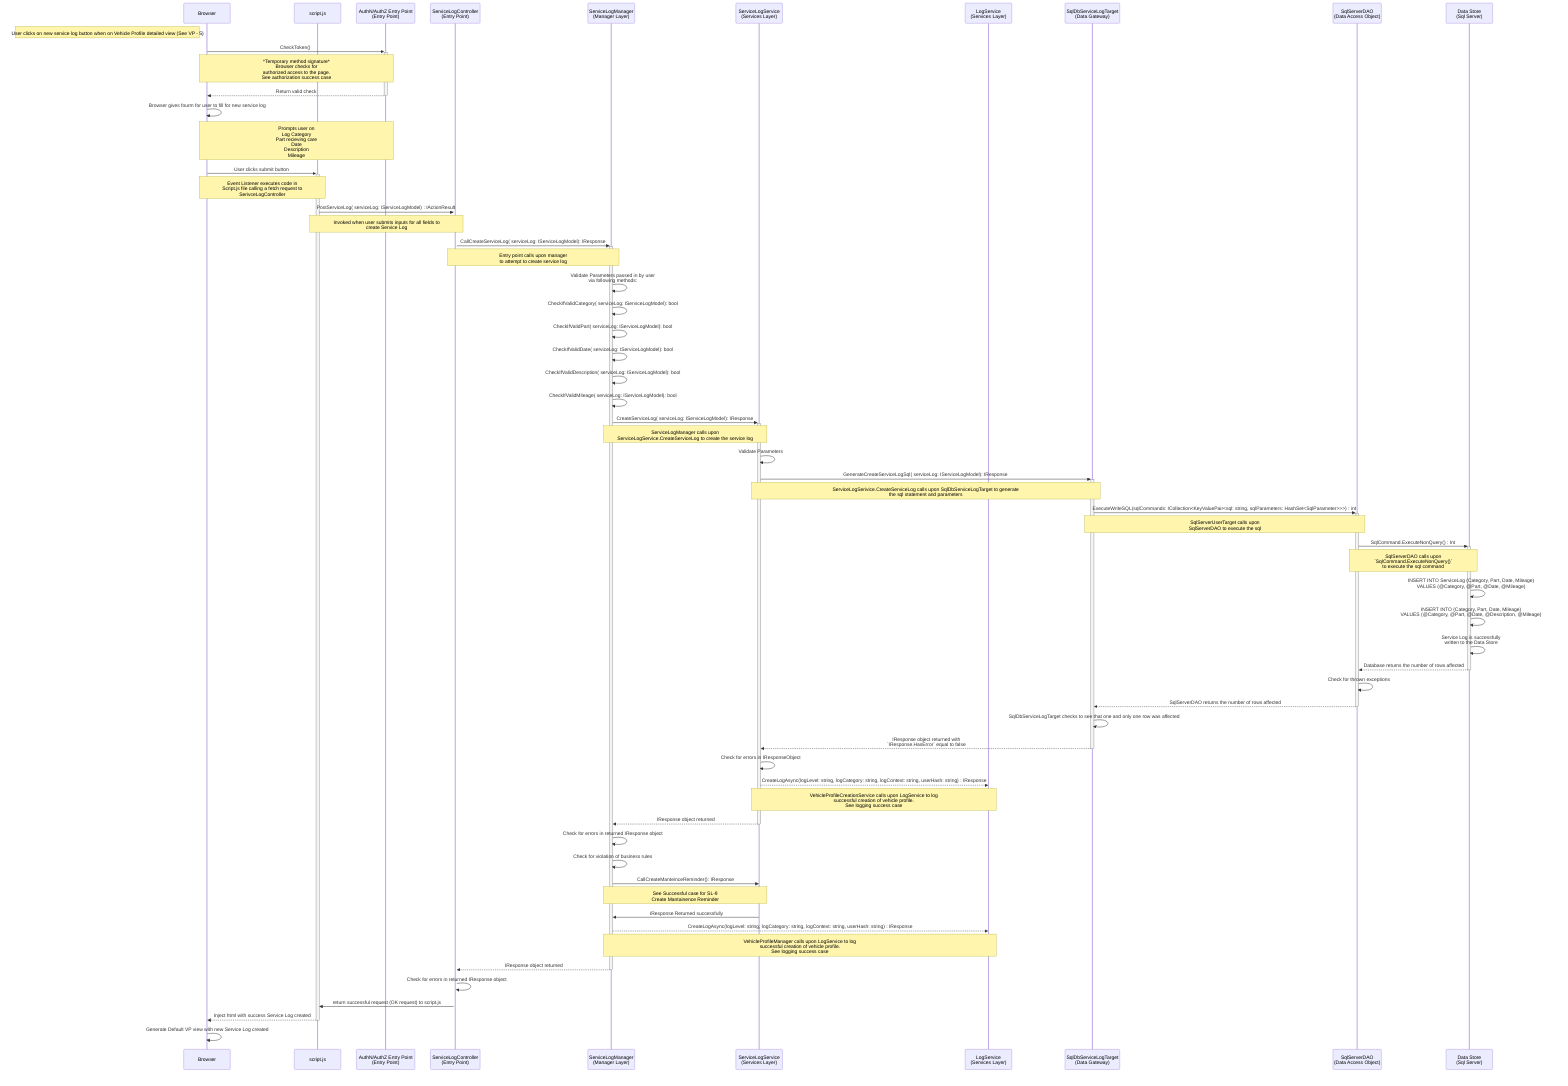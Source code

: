 sequenceDiagram
participant u as Browser
participant scr as script.js
participant az as AuthN/AuthZ Entry Point<br>(Entry Point)
participant e as ServiceLogController<br>(Entry Point)
participant vpm as ServiceLogManager<br>(Manager Layer)
participant vps as ServiceLogService<br>(Services Layer)
participant ll as LogService<br>(Services Layer)
participant dg as SqlDbServiceLogTarget<br>(Data Gateway)
participant da as SqlServerDAO<br>(Data Access Object)
participant ds as Data Store<br>(Sql Server)

Note Left of u: User clicks on new service log button when on Vehicle Profile detailed view (See VP - 5)
u->>+az: CheckToken() 
    Note over u,az: *Temporary method signature*<br>Browser checks for<br>authorized access to the page.<br>See authorization success case
az-->>-u: Return valid check

u->>u: Browser gives fourm for user to fill for new service log
    Note over u,az: Prompts user on<br>Log Category<br>Part recieving care<br>Date<br>Description<br>Mileage

u->>+scr: User clicks submit button
    Note over u,scr: Event Listener executes code in<br>Script.js file calling a fetch request to<br>SerivceLogController


scr->>+e: PostServiceLog( serviceLog: IServiceLogModel) : IActionResult
    Note over scr,e: Invoked when user submits inputs for all fields to<br>create Service Log

    e->>+vpm: CallCreateServiceLog( serviceLog: IServiceLogModel): IResponse
        Note over e,vpm: Entry point calls upon manager<br>to attempt to create service log

        vpm->>vpm: Validate Parameters passed in by user<br>via following methods:
        vpm->>vpm: CheckIfValidCategory( serviceLog: IServiceLogModel): bool
        vpm->>vpm: CheckIfValidPart( serviceLog: IServiceLogModel): bool
        vpm->>vpm: CheckIfValidDate( serviceLog: IServiceLogModel): bool
        vpm->>vpm: CheckIfValidDescription( serviceLog: IServiceLogModel): bool
        vpm->>vpm: CheckIfValidMileage( serviceLog: IServiceLogModel): bool

        vpm->>+vps: CreateServiceLog( serviceLog: IServiceLogModel): IResponse
            Note over vpm,vps: ServiceLogManager calls upon<br>ServiceLogService.CreateServiceLog to create the service log

            vps->>vps: Validate Parameters

            # Send to data store
            vps->>+dg: GenerateCreateServiceLogSql( serviceLog: IServiceLogModel): IResponse
                Note over vps,dg: ServiceLogSerivice.CreateServiceLog calls upon SqlDbServiceLogTarget to generate<br>the sql statement and parameters

                dg->>+da: ExecuteWriteSQL(sqlCommands: ICollection<KeyValuePair<sql: string, sqlParameters: HashSet<SqlParameter>>>) : int
                    Note over dg,da: SqlServerUserTarget calls upon<br>SqlServerDAO to execute the sql

                    da->>+ds: SqlCommand.ExecuteNonQuery() : Int
                        Note over da,ds: SqlServerDAO calls upon<br>`SqlCommand.ExecuteNonQuery()`<br>to execute the sql command

                        ds->>ds: INSERT INTO ServiceLog (Category, Part, Date, Mileage)<br>VALUES (@Category, @Part, @Date, @Mileage)

                        ds->>ds: INSERT INTO (Category, Part, Date, Mileage)<br>VALUES (@Category, @Part, @Date, @Description, @Mileage)

                        ds->>ds: Service Log is successfully<br>written to the Data Store

                    ds-->>-da: Database returns the number of rows affected

                    da->>da: Check for thrown exceptions

                da-->>-dg: SqlServerDAO returns the number of rows affected

                dg->>dg: SqlDbServiceLogTarget checks to see that one and only one row was affected

            dg-->>-vps: IResponse object returned with<br>`IResponse.HasError` equal to false

            vps->>vps: Check for errors in IResponseObject

            # Log successful service log creation
            vps-->>ll: CreateLogAsync(logLevel: string, logCategory: string, logContext: string, userHash: string) : IResponse
                Note over vps,ll: VehicleProfileCreationService calls upon LogService to log<br>successful creation of vehicle profile.<br>See logging success case

        vps-->>-vpm: IResponse object returned

        vpm->>vpm: Check for errors in returned IResponse object

        vpm->>vpm: Check for violation of business rules

        vpm->>vps: CallCreateManteinceReminder(): IResponse
            Note over vpm,vps: See Successful case for SL-9<br> Create Mantainence Reminder
        vps->>vpm: IResponse Returned successfully

        # Log successful vehicle creation
        vpm-->>ll: CreateLogAsync(logLevel: string, logCategory: string, logContext: string, userHash: string) : IResponse
            Note over vpm,ll: VehicleProfileManager calls upon LogService to log<br>successful creation of vehicle profile.<br>See logging success case

    vpm-->>-e: IResponse object returned

    e->>e: Check for errors in returned IResponse object

    e->>scr: return successful request (OK request) to script.js

scr-->>-u: Inject html with success Service Log created

u->>u: Generate Default VP view with new Service Log created